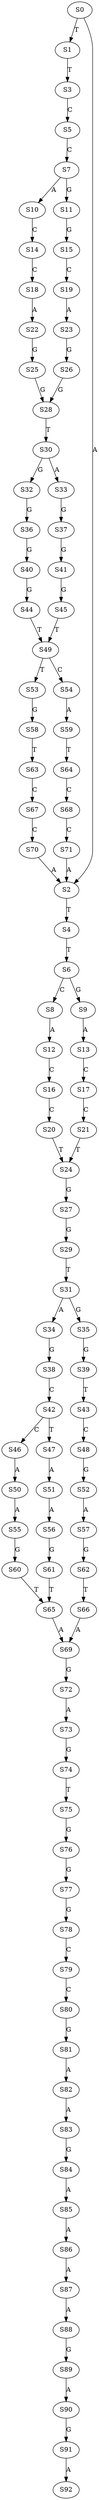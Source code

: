 strict digraph  {
	S0 -> S1 [ label = T ];
	S0 -> S2 [ label = A ];
	S1 -> S3 [ label = T ];
	S2 -> S4 [ label = T ];
	S3 -> S5 [ label = C ];
	S4 -> S6 [ label = T ];
	S5 -> S7 [ label = C ];
	S6 -> S8 [ label = C ];
	S6 -> S9 [ label = G ];
	S7 -> S10 [ label = A ];
	S7 -> S11 [ label = G ];
	S8 -> S12 [ label = A ];
	S9 -> S13 [ label = A ];
	S10 -> S14 [ label = C ];
	S11 -> S15 [ label = G ];
	S12 -> S16 [ label = C ];
	S13 -> S17 [ label = C ];
	S14 -> S18 [ label = C ];
	S15 -> S19 [ label = C ];
	S16 -> S20 [ label = C ];
	S17 -> S21 [ label = C ];
	S18 -> S22 [ label = A ];
	S19 -> S23 [ label = A ];
	S20 -> S24 [ label = T ];
	S21 -> S24 [ label = T ];
	S22 -> S25 [ label = G ];
	S23 -> S26 [ label = G ];
	S24 -> S27 [ label = G ];
	S25 -> S28 [ label = G ];
	S26 -> S28 [ label = G ];
	S27 -> S29 [ label = G ];
	S28 -> S30 [ label = T ];
	S29 -> S31 [ label = T ];
	S30 -> S32 [ label = G ];
	S30 -> S33 [ label = A ];
	S31 -> S34 [ label = A ];
	S31 -> S35 [ label = G ];
	S32 -> S36 [ label = G ];
	S33 -> S37 [ label = G ];
	S34 -> S38 [ label = G ];
	S35 -> S39 [ label = G ];
	S36 -> S40 [ label = G ];
	S37 -> S41 [ label = G ];
	S38 -> S42 [ label = C ];
	S39 -> S43 [ label = T ];
	S40 -> S44 [ label = G ];
	S41 -> S45 [ label = G ];
	S42 -> S46 [ label = C ];
	S42 -> S47 [ label = T ];
	S43 -> S48 [ label = C ];
	S44 -> S49 [ label = T ];
	S45 -> S49 [ label = T ];
	S46 -> S50 [ label = A ];
	S47 -> S51 [ label = A ];
	S48 -> S52 [ label = G ];
	S49 -> S53 [ label = T ];
	S49 -> S54 [ label = C ];
	S50 -> S55 [ label = A ];
	S51 -> S56 [ label = A ];
	S52 -> S57 [ label = A ];
	S53 -> S58 [ label = G ];
	S54 -> S59 [ label = A ];
	S55 -> S60 [ label = G ];
	S56 -> S61 [ label = G ];
	S57 -> S62 [ label = G ];
	S58 -> S63 [ label = T ];
	S59 -> S64 [ label = T ];
	S60 -> S65 [ label = T ];
	S61 -> S65 [ label = T ];
	S62 -> S66 [ label = T ];
	S63 -> S67 [ label = C ];
	S64 -> S68 [ label = C ];
	S65 -> S69 [ label = A ];
	S66 -> S69 [ label = A ];
	S67 -> S70 [ label = C ];
	S68 -> S71 [ label = C ];
	S69 -> S72 [ label = G ];
	S70 -> S2 [ label = A ];
	S71 -> S2 [ label = A ];
	S72 -> S73 [ label = A ];
	S73 -> S74 [ label = G ];
	S74 -> S75 [ label = T ];
	S75 -> S76 [ label = G ];
	S76 -> S77 [ label = G ];
	S77 -> S78 [ label = G ];
	S78 -> S79 [ label = C ];
	S79 -> S80 [ label = C ];
	S80 -> S81 [ label = G ];
	S81 -> S82 [ label = A ];
	S82 -> S83 [ label = A ];
	S83 -> S84 [ label = G ];
	S84 -> S85 [ label = A ];
	S85 -> S86 [ label = A ];
	S86 -> S87 [ label = A ];
	S87 -> S88 [ label = A ];
	S88 -> S89 [ label = G ];
	S89 -> S90 [ label = A ];
	S90 -> S91 [ label = G ];
	S91 -> S92 [ label = A ];
}
